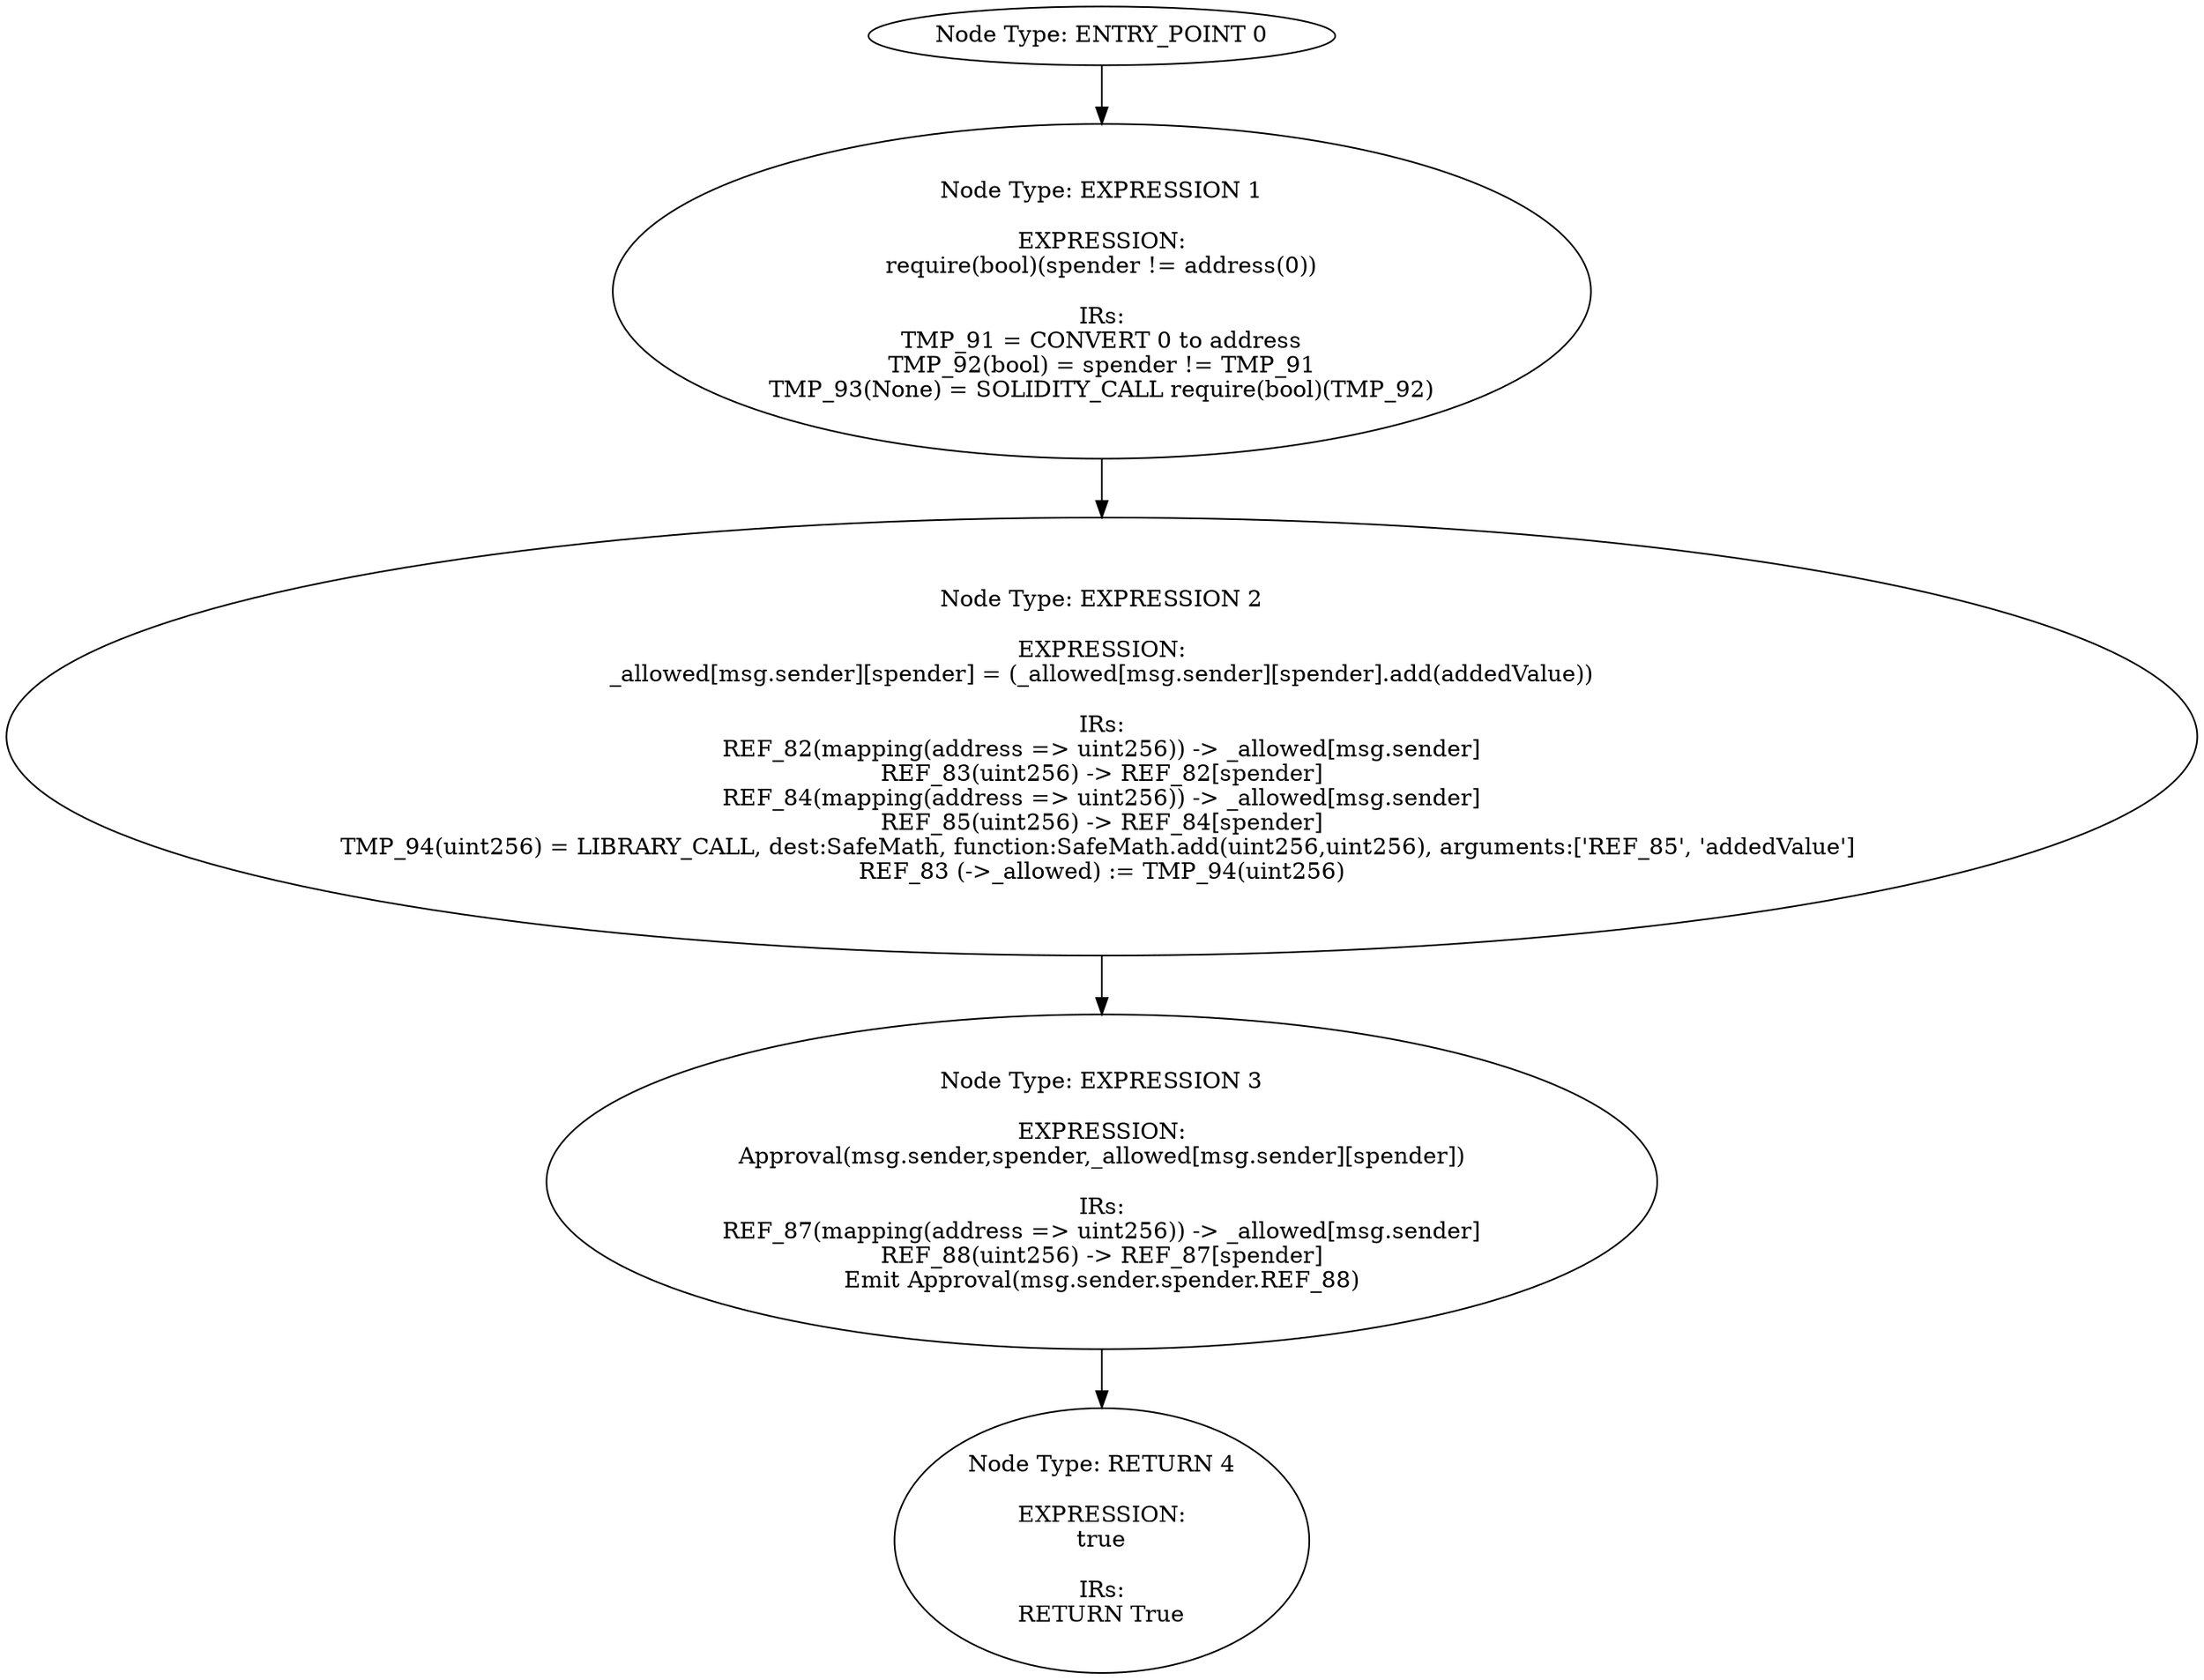 digraph{
0[label="Node Type: ENTRY_POINT 0
"];
0->1;
1[label="Node Type: EXPRESSION 1

EXPRESSION:
require(bool)(spender != address(0))

IRs:
TMP_91 = CONVERT 0 to address
TMP_92(bool) = spender != TMP_91
TMP_93(None) = SOLIDITY_CALL require(bool)(TMP_92)"];
1->2;
2[label="Node Type: EXPRESSION 2

EXPRESSION:
_allowed[msg.sender][spender] = (_allowed[msg.sender][spender].add(addedValue))

IRs:
REF_82(mapping(address => uint256)) -> _allowed[msg.sender]
REF_83(uint256) -> REF_82[spender]
REF_84(mapping(address => uint256)) -> _allowed[msg.sender]
REF_85(uint256) -> REF_84[spender]
TMP_94(uint256) = LIBRARY_CALL, dest:SafeMath, function:SafeMath.add(uint256,uint256), arguments:['REF_85', 'addedValue'] 
REF_83 (->_allowed) := TMP_94(uint256)"];
2->3;
3[label="Node Type: EXPRESSION 3

EXPRESSION:
Approval(msg.sender,spender,_allowed[msg.sender][spender])

IRs:
REF_87(mapping(address => uint256)) -> _allowed[msg.sender]
REF_88(uint256) -> REF_87[spender]
Emit Approval(msg.sender.spender.REF_88)"];
3->4;
4[label="Node Type: RETURN 4

EXPRESSION:
true

IRs:
RETURN True"];
}
